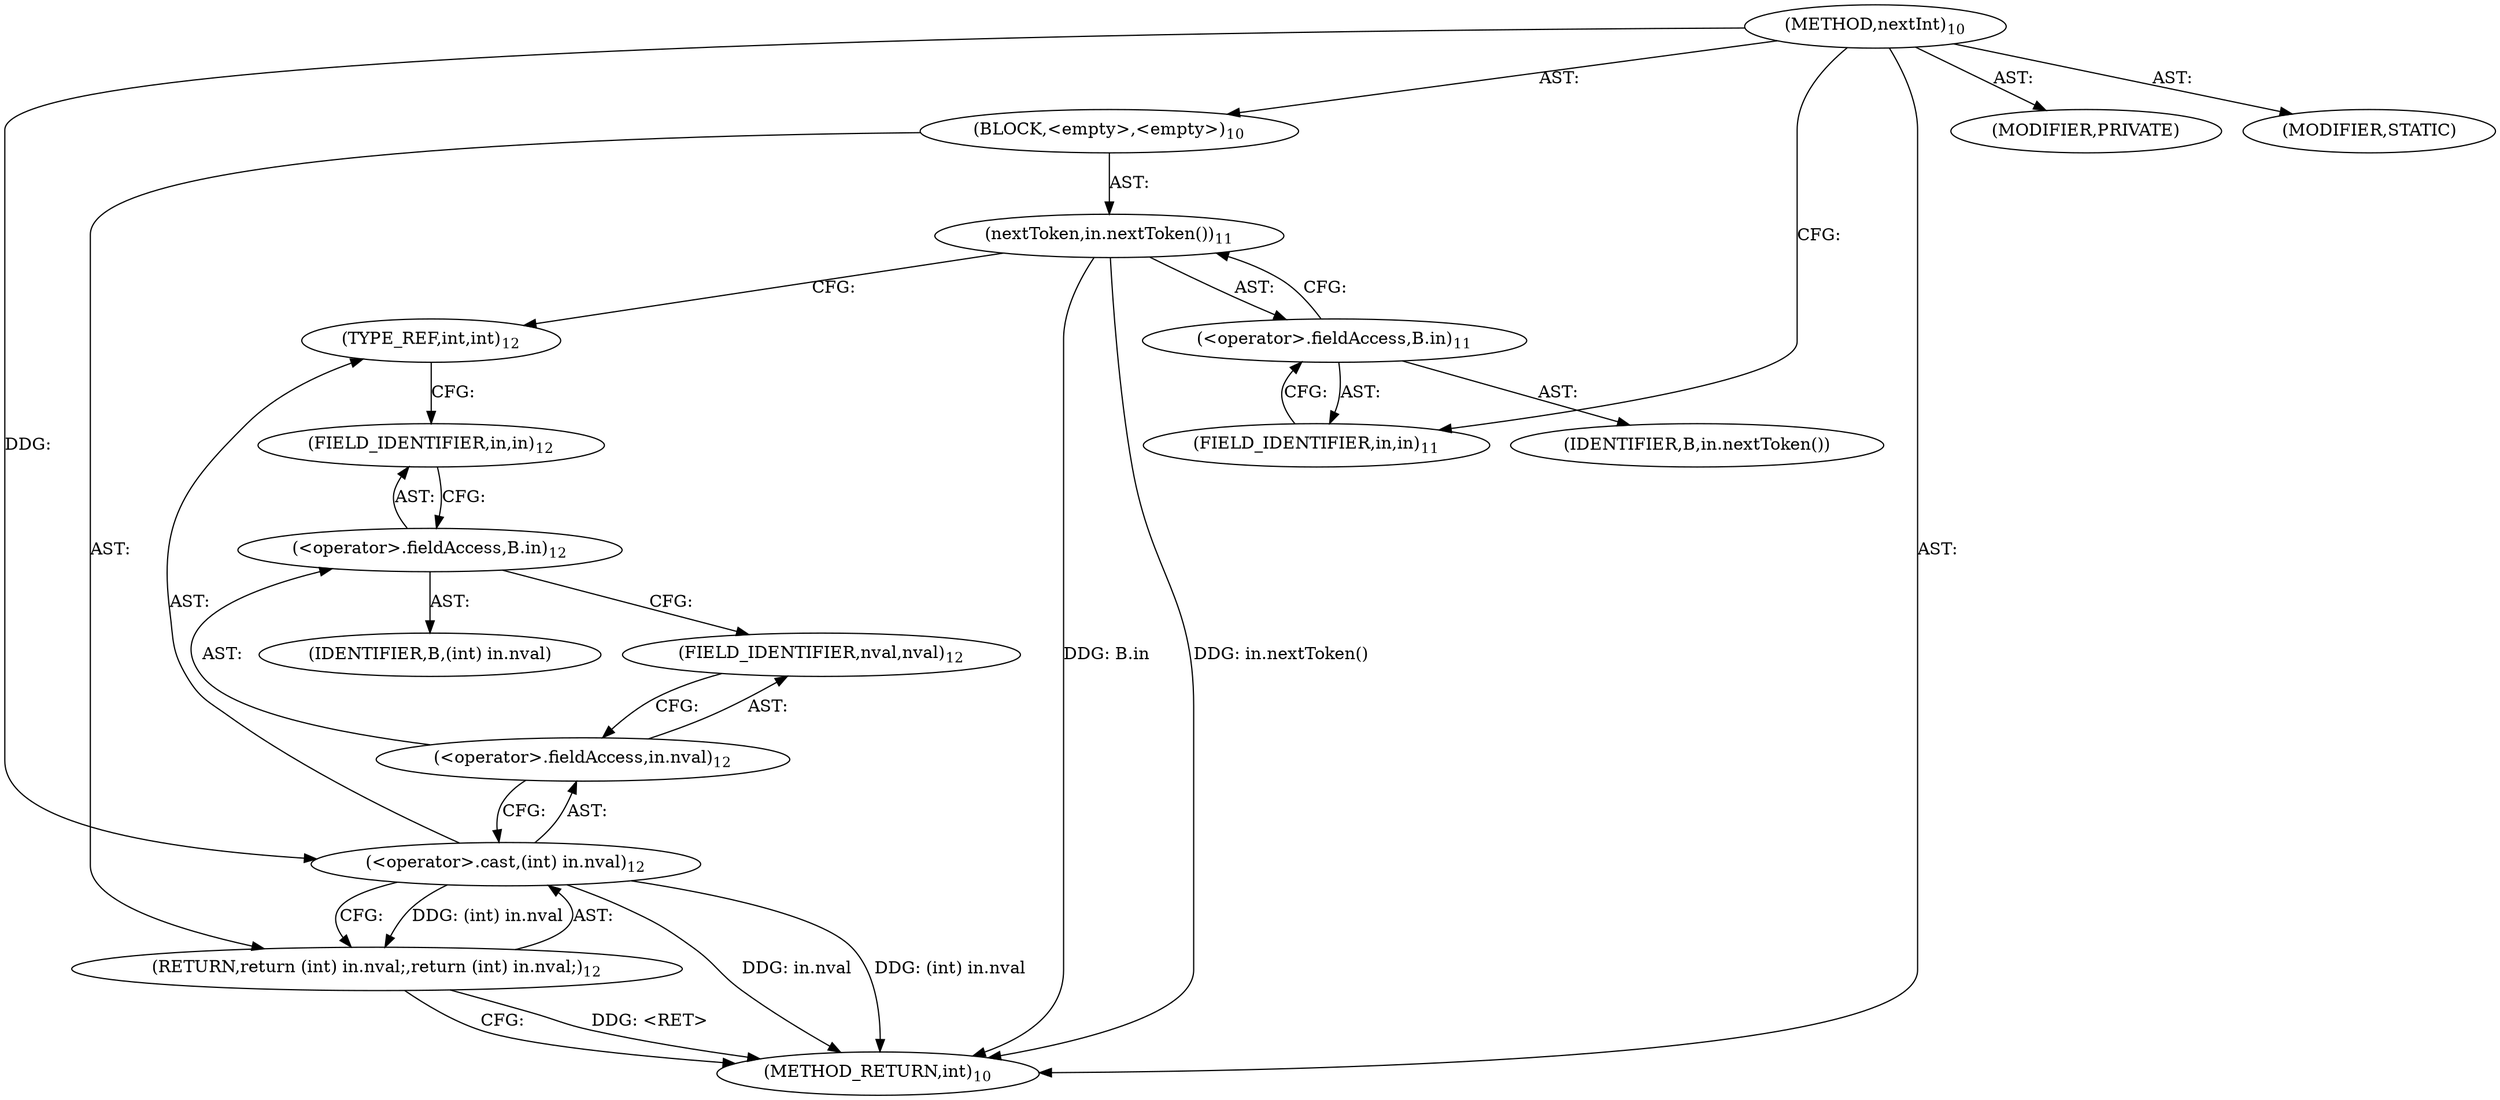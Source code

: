 digraph "nextInt" {  
"23" [label = <(METHOD,nextInt)<SUB>10</SUB>> ]
"24" [label = <(BLOCK,&lt;empty&gt;,&lt;empty&gt;)<SUB>10</SUB>> ]
"25" [label = <(nextToken,in.nextToken())<SUB>11</SUB>> ]
"26" [label = <(&lt;operator&gt;.fieldAccess,B.in)<SUB>11</SUB>> ]
"27" [label = <(IDENTIFIER,B,in.nextToken())> ]
"28" [label = <(FIELD_IDENTIFIER,in,in)<SUB>11</SUB>> ]
"29" [label = <(RETURN,return (int) in.nval;,return (int) in.nval;)<SUB>12</SUB>> ]
"30" [label = <(&lt;operator&gt;.cast,(int) in.nval)<SUB>12</SUB>> ]
"31" [label = <(TYPE_REF,int,int)<SUB>12</SUB>> ]
"32" [label = <(&lt;operator&gt;.fieldAccess,in.nval)<SUB>12</SUB>> ]
"33" [label = <(&lt;operator&gt;.fieldAccess,B.in)<SUB>12</SUB>> ]
"34" [label = <(IDENTIFIER,B,(int) in.nval)> ]
"35" [label = <(FIELD_IDENTIFIER,in,in)<SUB>12</SUB>> ]
"36" [label = <(FIELD_IDENTIFIER,nval,nval)<SUB>12</SUB>> ]
"37" [label = <(MODIFIER,PRIVATE)> ]
"38" [label = <(MODIFIER,STATIC)> ]
"39" [label = <(METHOD_RETURN,int)<SUB>10</SUB>> ]
  "23" -> "24"  [ label = "AST: "] 
  "23" -> "37"  [ label = "AST: "] 
  "23" -> "38"  [ label = "AST: "] 
  "23" -> "39"  [ label = "AST: "] 
  "24" -> "25"  [ label = "AST: "] 
  "24" -> "29"  [ label = "AST: "] 
  "25" -> "26"  [ label = "AST: "] 
  "26" -> "27"  [ label = "AST: "] 
  "26" -> "28"  [ label = "AST: "] 
  "29" -> "30"  [ label = "AST: "] 
  "30" -> "31"  [ label = "AST: "] 
  "30" -> "32"  [ label = "AST: "] 
  "32" -> "33"  [ label = "AST: "] 
  "32" -> "36"  [ label = "AST: "] 
  "33" -> "34"  [ label = "AST: "] 
  "33" -> "35"  [ label = "AST: "] 
  "25" -> "31"  [ label = "CFG: "] 
  "29" -> "39"  [ label = "CFG: "] 
  "26" -> "25"  [ label = "CFG: "] 
  "30" -> "29"  [ label = "CFG: "] 
  "28" -> "26"  [ label = "CFG: "] 
  "31" -> "35"  [ label = "CFG: "] 
  "32" -> "30"  [ label = "CFG: "] 
  "33" -> "36"  [ label = "CFG: "] 
  "36" -> "32"  [ label = "CFG: "] 
  "35" -> "33"  [ label = "CFG: "] 
  "23" -> "28"  [ label = "CFG: "] 
  "29" -> "39"  [ label = "DDG: &lt;RET&gt;"] 
  "25" -> "39"  [ label = "DDG: B.in"] 
  "25" -> "39"  [ label = "DDG: in.nextToken()"] 
  "30" -> "39"  [ label = "DDG: in.nval"] 
  "30" -> "39"  [ label = "DDG: (int) in.nval"] 
  "30" -> "29"  [ label = "DDG: (int) in.nval"] 
  "23" -> "30"  [ label = "DDG: "] 
}
